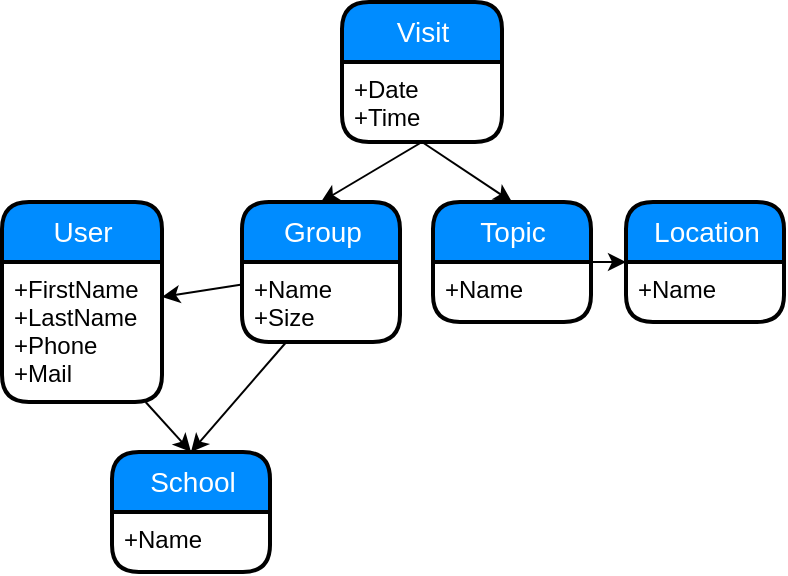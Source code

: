 <mxfile version="12.9.3" type="device"><diagram id="C5RBs43oDa-KdzZeNtuy" name="Page-1"><mxGraphModel dx="981" dy="567" grid="1" gridSize="10" guides="1" tooltips="1" connect="1" arrows="1" fold="1" page="1" pageScale="1" pageWidth="827" pageHeight="1169" math="0" shadow="0"><root><mxCell id="WIyWlLk6GJQsqaUBKTNV-0"/><mxCell id="WIyWlLk6GJQsqaUBKTNV-1" parent="WIyWlLk6GJQsqaUBKTNV-0"/><mxCell id="BFgoCjLuJf9BzhT1he8s-38" style="edgeStyle=none;rounded=0;orthogonalLoop=1;jettySize=auto;html=1;exitX=0.5;exitY=1;exitDx=0;exitDy=0;entryX=0.5;entryY=0;entryDx=0;entryDy=0;fontSize=6;" edge="1" parent="WIyWlLk6GJQsqaUBKTNV-1" source="BFgoCjLuJf9BzhT1he8s-26" target="BFgoCjLuJf9BzhT1he8s-28"><mxGeometry relative="1" as="geometry"/></mxCell><mxCell id="BFgoCjLuJf9BzhT1he8s-45" style="edgeStyle=none;rounded=0;orthogonalLoop=1;jettySize=auto;html=1;entryX=1;entryY=0.25;entryDx=0;entryDy=0;fontSize=6;" edge="1" parent="WIyWlLk6GJQsqaUBKTNV-1" source="BFgoCjLuJf9BzhT1he8s-28" target="BFgoCjLuJf9BzhT1he8s-37"><mxGeometry relative="1" as="geometry"/></mxCell><mxCell id="BFgoCjLuJf9BzhT1he8s-28" value="Group" style="swimlane;childLayout=stackLayout;horizontal=1;startSize=30;horizontalStack=0;fillColor=#008cff;fontColor=#FFFFFF;rounded=1;fontSize=14;fontStyle=0;strokeWidth=2;resizeParent=0;resizeLast=1;shadow=0;dashed=0;align=center;labelBackgroundColor=none;html=1;" vertex="1" parent="WIyWlLk6GJQsqaUBKTNV-1"><mxGeometry x="400" y="460" width="79" height="70" as="geometry"><mxRectangle x="400" y="460" width="70" height="30" as="alternateBounds"/></mxGeometry></mxCell><mxCell id="BFgoCjLuJf9BzhT1he8s-29" value="+Name&#10;+Size" style="align=left;strokeColor=none;fillColor=none;spacingLeft=4;fontSize=12;verticalAlign=top;resizable=0;rotatable=0;part=1;" vertex="1" parent="BFgoCjLuJf9BzhT1he8s-28"><mxGeometry y="30" width="79" height="40" as="geometry"/></mxCell><mxCell id="BFgoCjLuJf9BzhT1he8s-40" style="edgeStyle=none;rounded=0;orthogonalLoop=1;jettySize=auto;html=1;exitX=0.5;exitY=1;exitDx=0;exitDy=0;entryX=0.5;entryY=0;entryDx=0;entryDy=0;fontSize=6;" edge="1" parent="WIyWlLk6GJQsqaUBKTNV-1" source="BFgoCjLuJf9BzhT1he8s-27" target="BFgoCjLuJf9BzhT1he8s-30"><mxGeometry relative="1" as="geometry"/></mxCell><mxCell id="BFgoCjLuJf9BzhT1he8s-41" style="edgeStyle=none;rounded=0;orthogonalLoop=1;jettySize=auto;html=1;exitX=1;exitY=0.5;exitDx=0;exitDy=0;entryX=0;entryY=0.5;entryDx=0;entryDy=0;fontSize=6;" edge="1" parent="WIyWlLk6GJQsqaUBKTNV-1" source="BFgoCjLuJf9BzhT1he8s-30" target="BFgoCjLuJf9BzhT1he8s-34"><mxGeometry relative="1" as="geometry"/></mxCell><mxCell id="BFgoCjLuJf9BzhT1he8s-30" value="Topic" style="swimlane;childLayout=stackLayout;horizontal=1;startSize=30;horizontalStack=0;fillColor=#008cff;fontColor=#FFFFFF;rounded=1;fontSize=14;fontStyle=0;strokeWidth=2;resizeParent=0;resizeLast=1;shadow=0;dashed=0;align=center;labelBackgroundColor=none;html=1;" vertex="1" parent="WIyWlLk6GJQsqaUBKTNV-1"><mxGeometry x="495.5" y="460" width="79" height="60" as="geometry"><mxRectangle x="495.5" y="460" width="70" height="30" as="alternateBounds"/></mxGeometry></mxCell><mxCell id="BFgoCjLuJf9BzhT1he8s-31" value="+Name" style="align=left;strokeColor=none;fillColor=none;spacingLeft=4;fontSize=12;verticalAlign=top;resizable=0;rotatable=0;part=1;" vertex="1" parent="BFgoCjLuJf9BzhT1he8s-30"><mxGeometry y="30" width="79" height="30" as="geometry"/></mxCell><mxCell id="BFgoCjLuJf9BzhT1he8s-34" value="Location" style="swimlane;childLayout=stackLayout;horizontal=1;startSize=30;horizontalStack=0;fillColor=#008cff;fontColor=#FFFFFF;rounded=1;fontSize=14;fontStyle=0;strokeWidth=2;resizeParent=0;resizeLast=1;shadow=0;dashed=0;align=center;labelBackgroundColor=none;html=1;" vertex="1" parent="WIyWlLk6GJQsqaUBKTNV-1"><mxGeometry x="592" y="460" width="79" height="60" as="geometry"><mxRectangle x="592" y="460" width="90" height="30" as="alternateBounds"/></mxGeometry></mxCell><mxCell id="BFgoCjLuJf9BzhT1he8s-35" value="+Name" style="align=left;strokeColor=none;fillColor=none;spacingLeft=4;fontSize=12;verticalAlign=top;resizable=0;rotatable=0;part=1;" vertex="1" parent="BFgoCjLuJf9BzhT1he8s-34"><mxGeometry y="30" width="79" height="30" as="geometry"/></mxCell><mxCell id="BFgoCjLuJf9BzhT1he8s-36" value="User" style="swimlane;childLayout=stackLayout;horizontal=1;startSize=30;horizontalStack=0;fillColor=#008cff;fontColor=#FFFFFF;rounded=1;fontSize=14;fontStyle=0;strokeWidth=2;resizeParent=0;resizeLast=1;shadow=0;dashed=0;align=center;labelBackgroundColor=none;html=1;" vertex="1" parent="WIyWlLk6GJQsqaUBKTNV-1"><mxGeometry x="280" y="460" width="80" height="100" as="geometry"><mxRectangle x="280" y="460" width="60" height="30" as="alternateBounds"/></mxGeometry></mxCell><mxCell id="BFgoCjLuJf9BzhT1he8s-37" value="+FirstName&#10;+LastName&#10;+Phone&#10;+Mail" style="align=left;strokeColor=none;fillColor=none;spacingLeft=4;fontSize=12;verticalAlign=top;resizable=0;rotatable=0;part=1;" vertex="1" parent="BFgoCjLuJf9BzhT1he8s-36"><mxGeometry y="30" width="80" height="70" as="geometry"/></mxCell><mxCell id="BFgoCjLuJf9BzhT1he8s-32" value="School" style="swimlane;childLayout=stackLayout;horizontal=1;startSize=30;horizontalStack=0;fillColor=#008cff;fontColor=#FFFFFF;rounded=1;fontSize=14;fontStyle=0;strokeWidth=2;resizeParent=0;resizeLast=1;shadow=0;dashed=0;align=center;labelBackgroundColor=none;html=1;" vertex="1" parent="WIyWlLk6GJQsqaUBKTNV-1"><mxGeometry x="335" y="585" width="79" height="60" as="geometry"/></mxCell><mxCell id="BFgoCjLuJf9BzhT1he8s-33" value="+Name" style="align=left;strokeColor=none;fillColor=none;spacingLeft=4;fontSize=12;verticalAlign=top;resizable=0;rotatable=0;part=1;" vertex="1" parent="BFgoCjLuJf9BzhT1he8s-32"><mxGeometry y="30" width="79" height="30" as="geometry"/></mxCell><mxCell id="BFgoCjLuJf9BzhT1he8s-42" style="edgeStyle=none;rounded=0;orthogonalLoop=1;jettySize=auto;html=1;entryX=0.5;entryY=0;entryDx=0;entryDy=0;fontSize=6;" edge="1" parent="WIyWlLk6GJQsqaUBKTNV-1" source="BFgoCjLuJf9BzhT1he8s-29" target="BFgoCjLuJf9BzhT1he8s-32"><mxGeometry relative="1" as="geometry"/></mxCell><mxCell id="BFgoCjLuJf9BzhT1he8s-43" style="edgeStyle=none;rounded=0;orthogonalLoop=1;jettySize=auto;html=1;entryX=0.5;entryY=0;entryDx=0;entryDy=0;fontSize=6;" edge="1" parent="WIyWlLk6GJQsqaUBKTNV-1" source="BFgoCjLuJf9BzhT1he8s-37" target="BFgoCjLuJf9BzhT1he8s-32"><mxGeometry relative="1" as="geometry"/></mxCell><mxCell id="BFgoCjLuJf9BzhT1he8s-26" value="Visit" style="swimlane;childLayout=stackLayout;horizontal=1;startSize=30;horizontalStack=0;fillColor=#008cff;fontColor=#FFFFFF;rounded=1;fontSize=14;fontStyle=0;strokeWidth=2;resizeParent=0;resizeLast=1;shadow=0;dashed=0;align=center;labelBackgroundColor=none;html=1;" vertex="1" parent="WIyWlLk6GJQsqaUBKTNV-1"><mxGeometry x="450" y="360" width="80" height="70" as="geometry"><mxRectangle x="450" y="360" width="60" height="30" as="alternateBounds"/></mxGeometry></mxCell><mxCell id="BFgoCjLuJf9BzhT1he8s-27" value="+Date&#10;+Time" style="align=left;strokeColor=none;fillColor=none;spacingLeft=4;fontSize=12;verticalAlign=top;resizable=0;rotatable=0;part=1;" vertex="1" parent="BFgoCjLuJf9BzhT1he8s-26"><mxGeometry y="30" width="80" height="40" as="geometry"/></mxCell></root></mxGraphModel></diagram></mxfile>